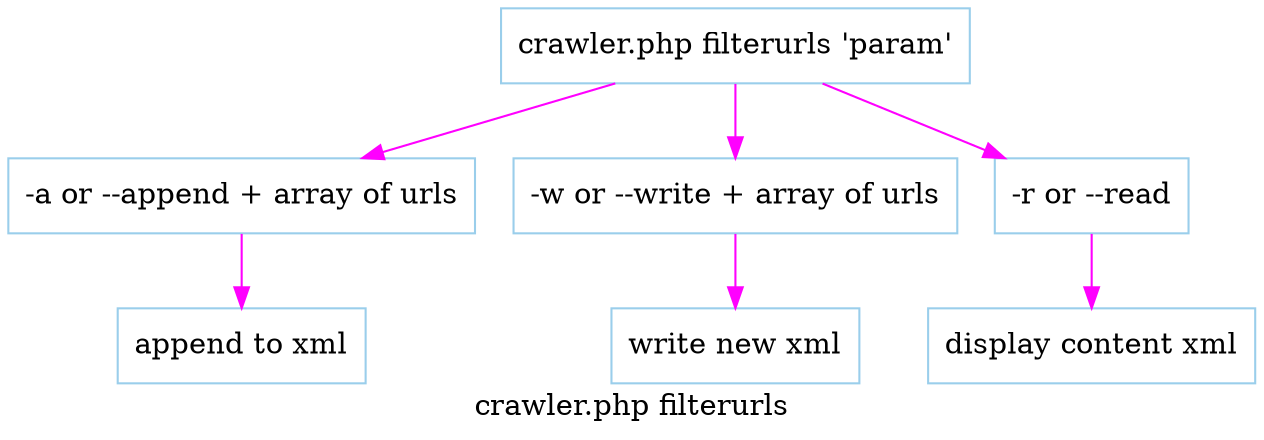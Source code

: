 digraph G{
lableloc = "t"
label="crawler.php filterurls"
center = true
node [shape=box color="#9ACEEB"]
edge [color="#FF00FF"]


filter [label = "crawler.php filterurls 'param'"]
a [label="-a or --append + array of urls"]
w [label="-w or --write + array of urls"]
r [label="-r or --read"]



filter-> a
filter -> w
filter -> r



writeresult [label="write new xml"]
appendresult [label="append to xml"]
readresult [label ="display content xml"]

a -> appendresult
w -> writeresult
r -> readresult

}
